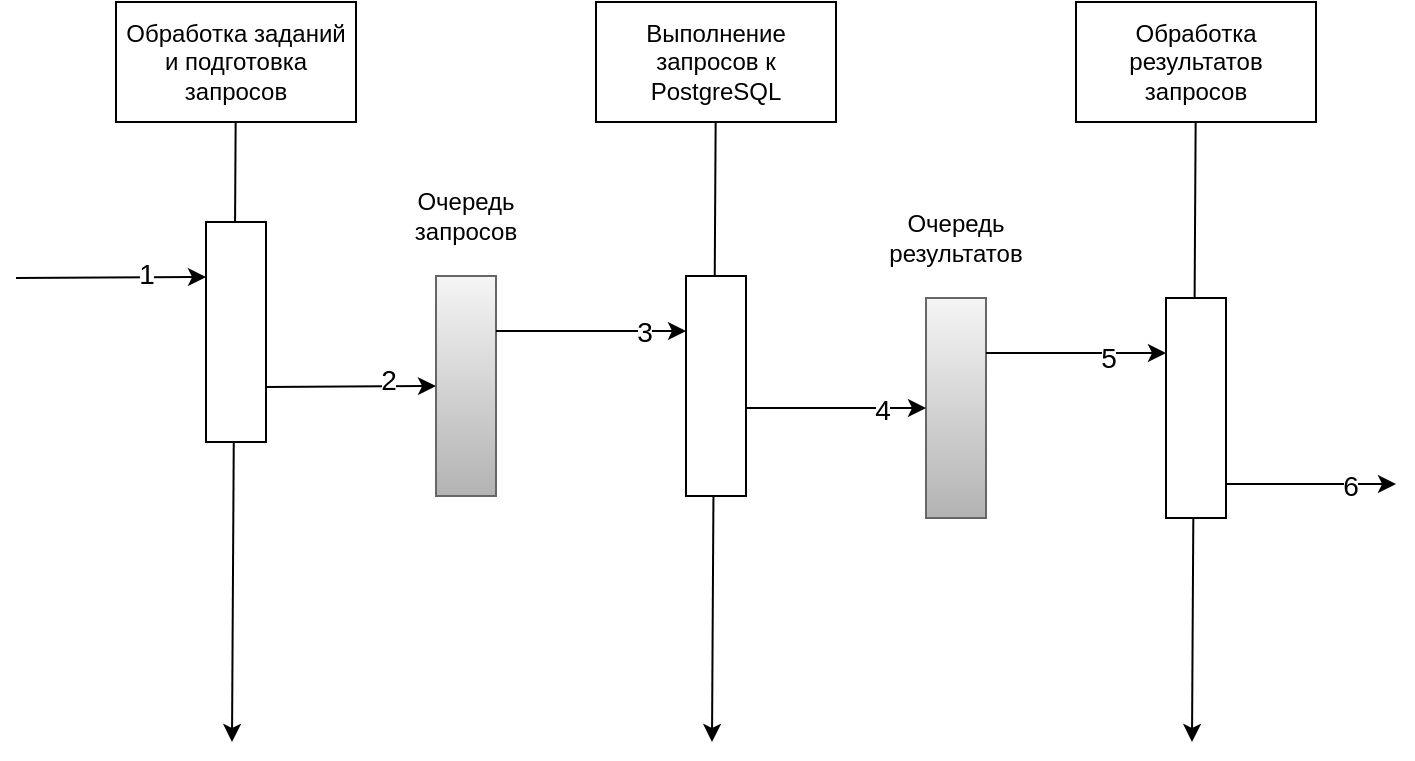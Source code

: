 <mxfile version="12.9.13" type="device"><diagram id="wqNWawLh-jH5LAimnESv" name="Page-1"><mxGraphModel dx="905" dy="522" grid="0" gridSize="10" guides="1" tooltips="1" connect="1" arrows="1" fold="1" page="1" pageScale="1" pageWidth="827" pageHeight="1169" math="0" shadow="0"><root><mxCell id="0"/><mxCell id="1" parent="0"/><mxCell id="fpJtfYazwVmEmmGPXxsO-2" value="&lt;span&gt;Обработка заданий и подготовка запросов&lt;/span&gt;" style="rounded=0;whiteSpace=wrap;html=1;" vertex="1" parent="1"><mxGeometry x="80" y="110" width="120" height="60" as="geometry"/></mxCell><mxCell id="fpJtfYazwVmEmmGPXxsO-3" value="" style="endArrow=classic;html=1;" edge="1" parent="1" source="fpJtfYazwVmEmmGPXxsO-2"><mxGeometry width="50" height="50" relative="1" as="geometry"><mxPoint x="80" y="360" as="sourcePoint"/><mxPoint x="138" y="480" as="targetPoint"/></mxGeometry></mxCell><mxCell id="fpJtfYazwVmEmmGPXxsO-4" value="&lt;span&gt;Выполнение запросов к PostgreSQL&lt;/span&gt;" style="rounded=0;whiteSpace=wrap;html=1;" vertex="1" parent="1"><mxGeometry x="320" y="110" width="120" height="60" as="geometry"/></mxCell><mxCell id="fpJtfYazwVmEmmGPXxsO-5" value="" style="endArrow=classic;html=1;" edge="1" parent="1" source="fpJtfYazwVmEmmGPXxsO-4"><mxGeometry width="50" height="50" relative="1" as="geometry"><mxPoint x="320" y="360" as="sourcePoint"/><mxPoint x="378" y="480" as="targetPoint"/></mxGeometry></mxCell><mxCell id="fpJtfYazwVmEmmGPXxsO-6" value="Обработка результатов запросов" style="rounded=0;whiteSpace=wrap;html=1;" vertex="1" parent="1"><mxGeometry x="560" y="110" width="120" height="60" as="geometry"/></mxCell><mxCell id="fpJtfYazwVmEmmGPXxsO-7" value="" style="endArrow=classic;html=1;" edge="1" parent="1" source="fpJtfYazwVmEmmGPXxsO-6"><mxGeometry width="50" height="50" relative="1" as="geometry"><mxPoint x="560" y="360" as="sourcePoint"/><mxPoint x="618" y="480" as="targetPoint"/></mxGeometry></mxCell><mxCell id="fpJtfYazwVmEmmGPXxsO-8" value="" style="rounded=0;whiteSpace=wrap;html=1;fillColor=#f5f5f5;strokeColor=#666666;gradientColor=#b3b3b3;" vertex="1" parent="1"><mxGeometry x="240" y="247" width="30" height="110" as="geometry"/></mxCell><mxCell id="fpJtfYazwVmEmmGPXxsO-10" value="Очередь&lt;br&gt;запросов" style="text;html=1;strokeColor=none;fillColor=none;align=center;verticalAlign=middle;whiteSpace=wrap;rounded=0;" vertex="1" parent="1"><mxGeometry x="235" y="207" width="40" height="20" as="geometry"/></mxCell><mxCell id="fpJtfYazwVmEmmGPXxsO-13" value="" style="rounded=0;whiteSpace=wrap;html=1;gradientColor=#b3b3b3;fillColor=#f5f5f5;strokeColor=#666666;" vertex="1" parent="1"><mxGeometry x="485" y="258" width="30" height="110" as="geometry"/></mxCell><mxCell id="fpJtfYazwVmEmmGPXxsO-14" value="Очередь&lt;br&gt;результатов" style="text;html=1;strokeColor=none;fillColor=none;align=center;verticalAlign=middle;whiteSpace=wrap;rounded=0;" vertex="1" parent="1"><mxGeometry x="480" y="218" width="40" height="20" as="geometry"/></mxCell><mxCell id="fpJtfYazwVmEmmGPXxsO-15" value="" style="endArrow=classic;html=1;entryX=0;entryY=0.25;entryDx=0;entryDy=0;fontSize=16;" edge="1" parent="1" target="fpJtfYazwVmEmmGPXxsO-18"><mxGeometry width="50" height="50" relative="1" as="geometry"><mxPoint x="30" y="248" as="sourcePoint"/><mxPoint x="120" y="240" as="targetPoint"/></mxGeometry></mxCell><mxCell id="fpJtfYazwVmEmmGPXxsO-32" value="&lt;font style=&quot;font-size: 14px&quot;&gt;1&lt;/font&gt;" style="edgeLabel;html=1;align=center;verticalAlign=middle;resizable=0;points=[];" vertex="1" connectable="0" parent="fpJtfYazwVmEmmGPXxsO-15"><mxGeometry x="0.369" y="2" relative="1" as="geometry"><mxPoint as="offset"/></mxGeometry></mxCell><mxCell id="fpJtfYazwVmEmmGPXxsO-16" value="" style="endArrow=classic;html=1;entryX=0;entryY=0.5;entryDx=0;entryDy=0;exitX=1;exitY=0.75;exitDx=0;exitDy=0;" edge="1" parent="1" source="fpJtfYazwVmEmmGPXxsO-18" target="fpJtfYazwVmEmmGPXxsO-8"><mxGeometry width="50" height="50" relative="1" as="geometry"><mxPoint x="140" y="268" as="sourcePoint"/><mxPoint x="220" y="270" as="targetPoint"/></mxGeometry></mxCell><mxCell id="fpJtfYazwVmEmmGPXxsO-31" value="&lt;font style=&quot;font-size: 14px&quot;&gt;2&lt;/font&gt;" style="edgeLabel;html=1;align=center;verticalAlign=middle;resizable=0;points=[];" vertex="1" connectable="0" parent="fpJtfYazwVmEmmGPXxsO-16"><mxGeometry x="0.436" y="3" relative="1" as="geometry"><mxPoint as="offset"/></mxGeometry></mxCell><mxCell id="fpJtfYazwVmEmmGPXxsO-18" value="" style="rounded=0;whiteSpace=wrap;html=1;" vertex="1" parent="1"><mxGeometry x="125" y="220" width="30" height="110" as="geometry"/></mxCell><mxCell id="fpJtfYazwVmEmmGPXxsO-19" value="" style="endArrow=classic;html=1;exitX=1;exitY=0.25;exitDx=0;exitDy=0;entryX=0;entryY=0.25;entryDx=0;entryDy=0;" edge="1" parent="1" source="fpJtfYazwVmEmmGPXxsO-8" target="fpJtfYazwVmEmmGPXxsO-21"><mxGeometry width="50" height="50" relative="1" as="geometry"><mxPoint x="165" y="285" as="sourcePoint"/><mxPoint x="380" y="275" as="targetPoint"/></mxGeometry></mxCell><mxCell id="fpJtfYazwVmEmmGPXxsO-30" value="&lt;font style=&quot;font-size: 14px&quot;&gt;3&lt;/font&gt;" style="edgeLabel;html=1;align=center;verticalAlign=middle;resizable=0;points=[];" vertex="1" connectable="0" parent="fpJtfYazwVmEmmGPXxsO-19"><mxGeometry x="0.558" y="1" relative="1" as="geometry"><mxPoint y="1" as="offset"/></mxGeometry></mxCell><mxCell id="fpJtfYazwVmEmmGPXxsO-20" value="" style="endArrow=classic;html=1;exitX=1;exitY=0.6;exitDx=0;exitDy=0;exitPerimeter=0;entryX=0;entryY=0.5;entryDx=0;entryDy=0;" edge="1" parent="1" source="fpJtfYazwVmEmmGPXxsO-21" target="fpJtfYazwVmEmmGPXxsO-13"><mxGeometry width="50" height="50" relative="1" as="geometry"><mxPoint x="440" y="480" as="sourcePoint"/><mxPoint x="490" y="430" as="targetPoint"/></mxGeometry></mxCell><mxCell id="fpJtfYazwVmEmmGPXxsO-29" value="&lt;font style=&quot;font-size: 14px&quot;&gt;4&lt;/font&gt;" style="edgeLabel;html=1;align=center;verticalAlign=middle;resizable=0;points=[];" vertex="1" connectable="0" parent="fpJtfYazwVmEmmGPXxsO-20"><mxGeometry x="0.511" y="-1" relative="1" as="geometry"><mxPoint as="offset"/></mxGeometry></mxCell><mxCell id="fpJtfYazwVmEmmGPXxsO-21" value="" style="rounded=0;whiteSpace=wrap;html=1;" vertex="1" parent="1"><mxGeometry x="365" y="247" width="30" height="110" as="geometry"/></mxCell><mxCell id="fpJtfYazwVmEmmGPXxsO-23" value="" style="endArrow=classic;html=1;exitX=1;exitY=0.25;exitDx=0;exitDy=0;entryX=0;entryY=0.25;entryDx=0;entryDy=0;" edge="1" parent="1" source="fpJtfYazwVmEmmGPXxsO-13" target="fpJtfYazwVmEmmGPXxsO-24"><mxGeometry width="50" height="50" relative="1" as="geometry"><mxPoint x="515" y="280" as="sourcePoint"/><mxPoint x="605" y="280" as="targetPoint"/></mxGeometry></mxCell><mxCell id="fpJtfYazwVmEmmGPXxsO-28" value="&lt;font style=&quot;font-size: 14px&quot;&gt;5&lt;/font&gt;" style="edgeLabel;html=1;align=center;verticalAlign=middle;resizable=0;points=[];" vertex="1" connectable="0" parent="fpJtfYazwVmEmmGPXxsO-23"><mxGeometry x="0.356" y="-1" relative="1" as="geometry"><mxPoint y="1" as="offset"/></mxGeometry></mxCell><mxCell id="fpJtfYazwVmEmmGPXxsO-24" value="" style="rounded=0;whiteSpace=wrap;html=1;" vertex="1" parent="1"><mxGeometry x="605" y="258" width="30" height="110" as="geometry"/></mxCell><mxCell id="fpJtfYazwVmEmmGPXxsO-26" value="" style="endArrow=classic;html=1;exitX=1;exitY=0.855;exitDx=0;exitDy=0;exitPerimeter=0;" edge="1" parent="1"><mxGeometry width="50" height="50" relative="1" as="geometry"><mxPoint x="635" y="351.05" as="sourcePoint"/><mxPoint x="720" y="351" as="targetPoint"/></mxGeometry></mxCell><mxCell id="fpJtfYazwVmEmmGPXxsO-27" value="&lt;font style=&quot;font-size: 14px&quot;&gt;6&lt;/font&gt;" style="edgeLabel;html=1;align=center;verticalAlign=middle;resizable=0;points=[];" vertex="1" connectable="0" parent="fpJtfYazwVmEmmGPXxsO-26"><mxGeometry x="0.459" y="-1" relative="1" as="geometry"><mxPoint as="offset"/></mxGeometry></mxCell></root></mxGraphModel></diagram></mxfile>